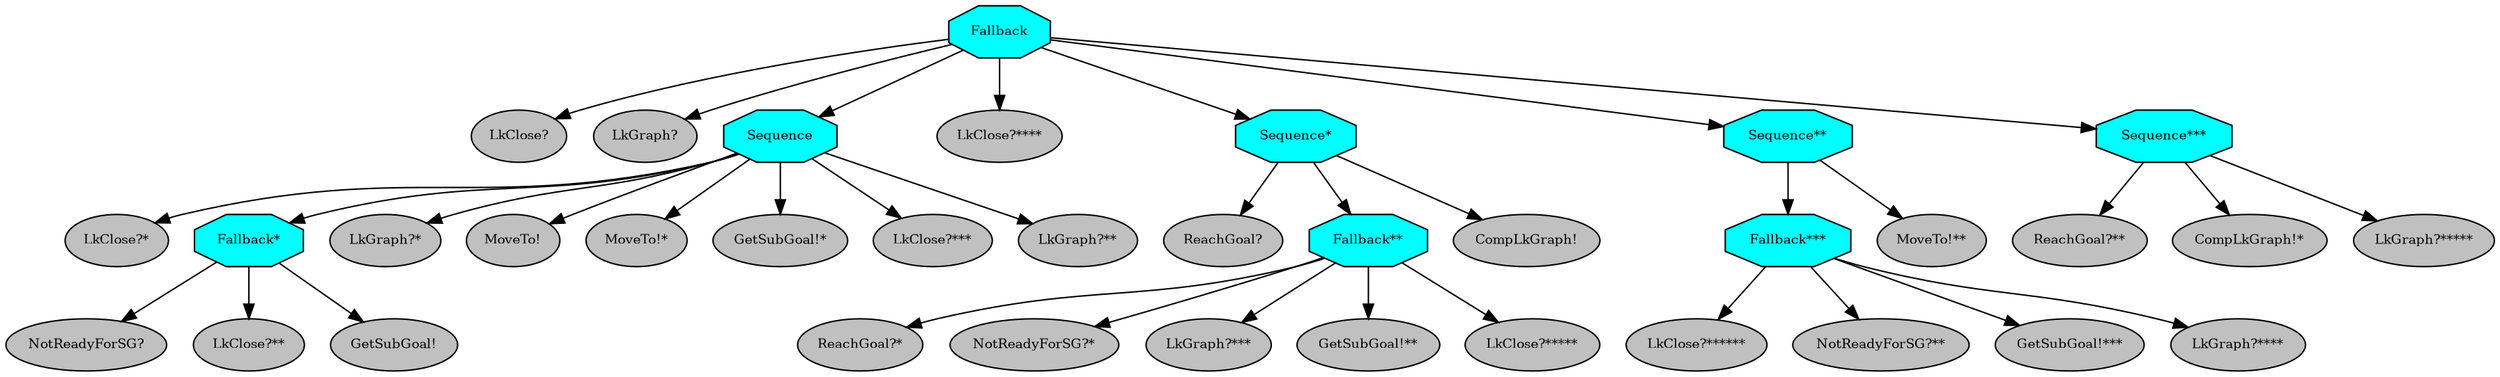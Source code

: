 digraph pastafarianism {
ordering=out;
graph [fontname="times-roman"];
node [fontname="times-roman"];
edge [fontname="times-roman"];
Fallback [fillcolor=cyan, fontcolor=black, fontsize=9, label=Fallback, shape=octagon, style=filled];
"LkClose?" [fillcolor=gray, fontcolor=black, fontsize=9, label="LkClose?", shape=ellipse, style=filled];
Fallback -> "LkClose?";
"LkGraph?" [fillcolor=gray, fontcolor=black, fontsize=9, label="LkGraph?", shape=ellipse, style=filled];
Fallback -> "LkGraph?";
Sequence [fillcolor=cyan, fontcolor=black, fontsize=9, label=Sequence, shape=octagon, style=filled];
Fallback -> Sequence;
"LkClose?*" [fillcolor=gray, fontcolor=black, fontsize=9, label="LkClose?*", shape=ellipse, style=filled];
Sequence -> "LkClose?*";
"Fallback*" [fillcolor=cyan, fontcolor=black, fontsize=9, label="Fallback*", shape=octagon, style=filled];
Sequence -> "Fallback*";
"NotReadyForSG?" [fillcolor=gray, fontcolor=black, fontsize=9, label="NotReadyForSG?", shape=ellipse, style=filled];
"Fallback*" -> "NotReadyForSG?";
"LkClose?**" [fillcolor=gray, fontcolor=black, fontsize=9, label="LkClose?**", shape=ellipse, style=filled];
"Fallback*" -> "LkClose?**";
"GetSubGoal!" [fillcolor=gray, fontcolor=black, fontsize=9, label="GetSubGoal!", shape=ellipse, style=filled];
"Fallback*" -> "GetSubGoal!";
"LkGraph?*" [fillcolor=gray, fontcolor=black, fontsize=9, label="LkGraph?*", shape=ellipse, style=filled];
Sequence -> "LkGraph?*";
"MoveTo!" [fillcolor=gray, fontcolor=black, fontsize=9, label="MoveTo!", shape=ellipse, style=filled];
Sequence -> "MoveTo!";
"MoveTo!*" [fillcolor=gray, fontcolor=black, fontsize=9, label="MoveTo!*", shape=ellipse, style=filled];
Sequence -> "MoveTo!*";
"GetSubGoal!*" [fillcolor=gray, fontcolor=black, fontsize=9, label="GetSubGoal!*", shape=ellipse, style=filled];
Sequence -> "GetSubGoal!*";
"LkClose?***" [fillcolor=gray, fontcolor=black, fontsize=9, label="LkClose?***", shape=ellipse, style=filled];
Sequence -> "LkClose?***";
"LkGraph?**" [fillcolor=gray, fontcolor=black, fontsize=9, label="LkGraph?**", shape=ellipse, style=filled];
Sequence -> "LkGraph?**";
"LkClose?****" [fillcolor=gray, fontcolor=black, fontsize=9, label="LkClose?****", shape=ellipse, style=filled];
Fallback -> "LkClose?****";
"Sequence*" [fillcolor=cyan, fontcolor=black, fontsize=9, label="Sequence*", shape=octagon, style=filled];
Fallback -> "Sequence*";
"ReachGoal?" [fillcolor=gray, fontcolor=black, fontsize=9, label="ReachGoal?", shape=ellipse, style=filled];
"Sequence*" -> "ReachGoal?";
"Fallback**" [fillcolor=cyan, fontcolor=black, fontsize=9, label="Fallback**", shape=octagon, style=filled];
"Sequence*" -> "Fallback**";
"ReachGoal?*" [fillcolor=gray, fontcolor=black, fontsize=9, label="ReachGoal?*", shape=ellipse, style=filled];
"Fallback**" -> "ReachGoal?*";
"NotReadyForSG?*" [fillcolor=gray, fontcolor=black, fontsize=9, label="NotReadyForSG?*", shape=ellipse, style=filled];
"Fallback**" -> "NotReadyForSG?*";
"LkGraph?***" [fillcolor=gray, fontcolor=black, fontsize=9, label="LkGraph?***", shape=ellipse, style=filled];
"Fallback**" -> "LkGraph?***";
"GetSubGoal!**" [fillcolor=gray, fontcolor=black, fontsize=9, label="GetSubGoal!**", shape=ellipse, style=filled];
"Fallback**" -> "GetSubGoal!**";
"LkClose?*****" [fillcolor=gray, fontcolor=black, fontsize=9, label="LkClose?*****", shape=ellipse, style=filled];
"Fallback**" -> "LkClose?*****";
"CompLkGraph!" [fillcolor=gray, fontcolor=black, fontsize=9, label="CompLkGraph!", shape=ellipse, style=filled];
"Sequence*" -> "CompLkGraph!";
"Sequence**" [fillcolor=cyan, fontcolor=black, fontsize=9, label="Sequence**", shape=octagon, style=filled];
Fallback -> "Sequence**";
"Fallback***" [fillcolor=cyan, fontcolor=black, fontsize=9, label="Fallback***", shape=octagon, style=filled];
"Sequence**" -> "Fallback***";
"LkClose?******" [fillcolor=gray, fontcolor=black, fontsize=9, label="LkClose?******", shape=ellipse, style=filled];
"Fallback***" -> "LkClose?******";
"NotReadyForSG?**" [fillcolor=gray, fontcolor=black, fontsize=9, label="NotReadyForSG?**", shape=ellipse, style=filled];
"Fallback***" -> "NotReadyForSG?**";
"GetSubGoal!***" [fillcolor=gray, fontcolor=black, fontsize=9, label="GetSubGoal!***", shape=ellipse, style=filled];
"Fallback***" -> "GetSubGoal!***";
"LkGraph?****" [fillcolor=gray, fontcolor=black, fontsize=9, label="LkGraph?****", shape=ellipse, style=filled];
"Fallback***" -> "LkGraph?****";
"MoveTo!**" [fillcolor=gray, fontcolor=black, fontsize=9, label="MoveTo!**", shape=ellipse, style=filled];
"Sequence**" -> "MoveTo!**";
"Sequence***" [fillcolor=cyan, fontcolor=black, fontsize=9, label="Sequence***", shape=octagon, style=filled];
Fallback -> "Sequence***";
"ReachGoal?**" [fillcolor=gray, fontcolor=black, fontsize=9, label="ReachGoal?**", shape=ellipse, style=filled];
"Sequence***" -> "ReachGoal?**";
"CompLkGraph!*" [fillcolor=gray, fontcolor=black, fontsize=9, label="CompLkGraph!*", shape=ellipse, style=filled];
"Sequence***" -> "CompLkGraph!*";
"LkGraph?*****" [fillcolor=gray, fontcolor=black, fontsize=9, label="LkGraph?*****", shape=ellipse, style=filled];
"Sequence***" -> "LkGraph?*****";
}
